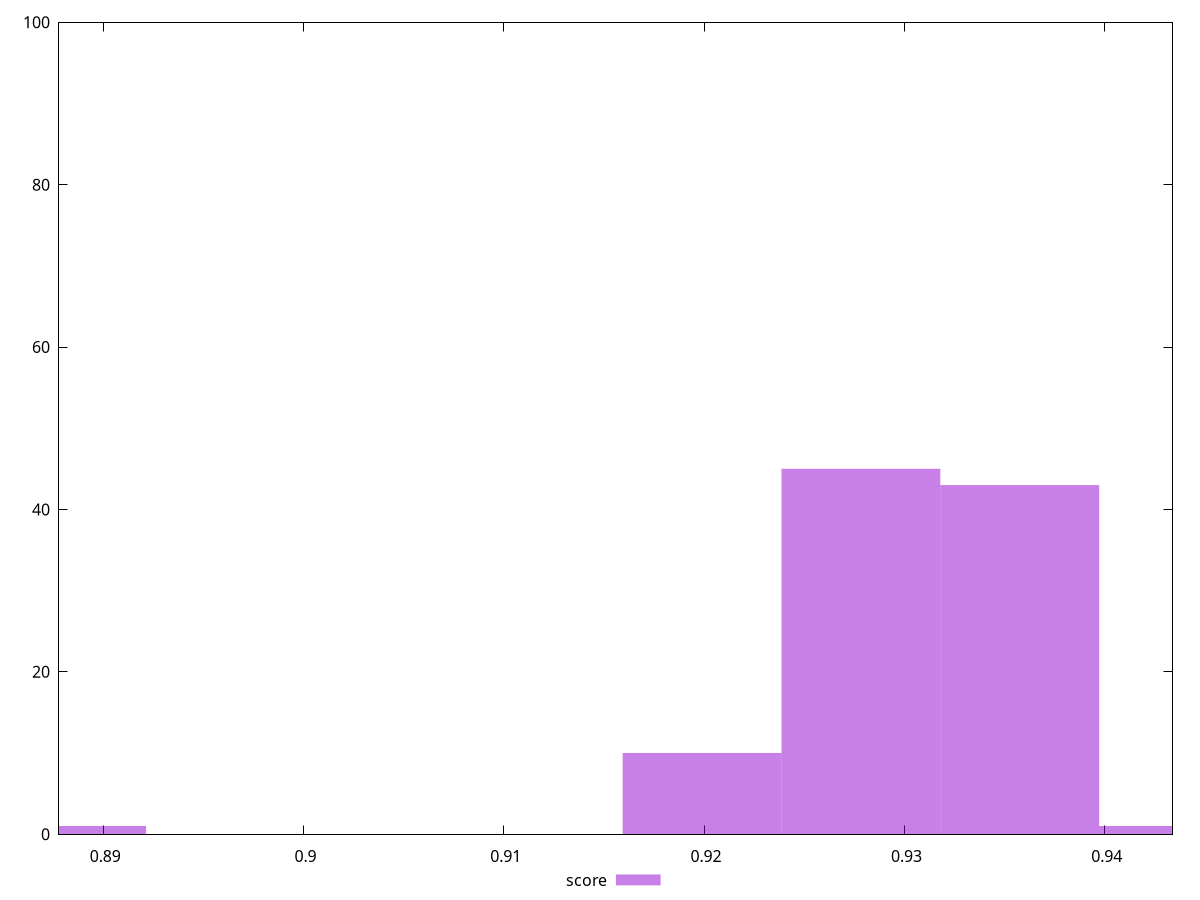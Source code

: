 reset

$score <<EOF
0.943688781795452 1
0.8881776769839548 1
0.9278284661350242 45
0.9357586239652381 43
0.9198983083048103 10
EOF

set key outside below
set boxwidth 0.007930157830213882
set xrange [0.887794084686461:0.9433849507342112]
set yrange [0:100]
set style fill transparent solid 0.5 noborder
set terminal svg size 640, 490 enhanced background rgb 'white'
set output "report_00007_2020-12-11T15:55:29.892Z/mainthread-work-breakdown/samples/pages+cached/score/histogram.svg"

plot $score title "score" with boxes

reset
